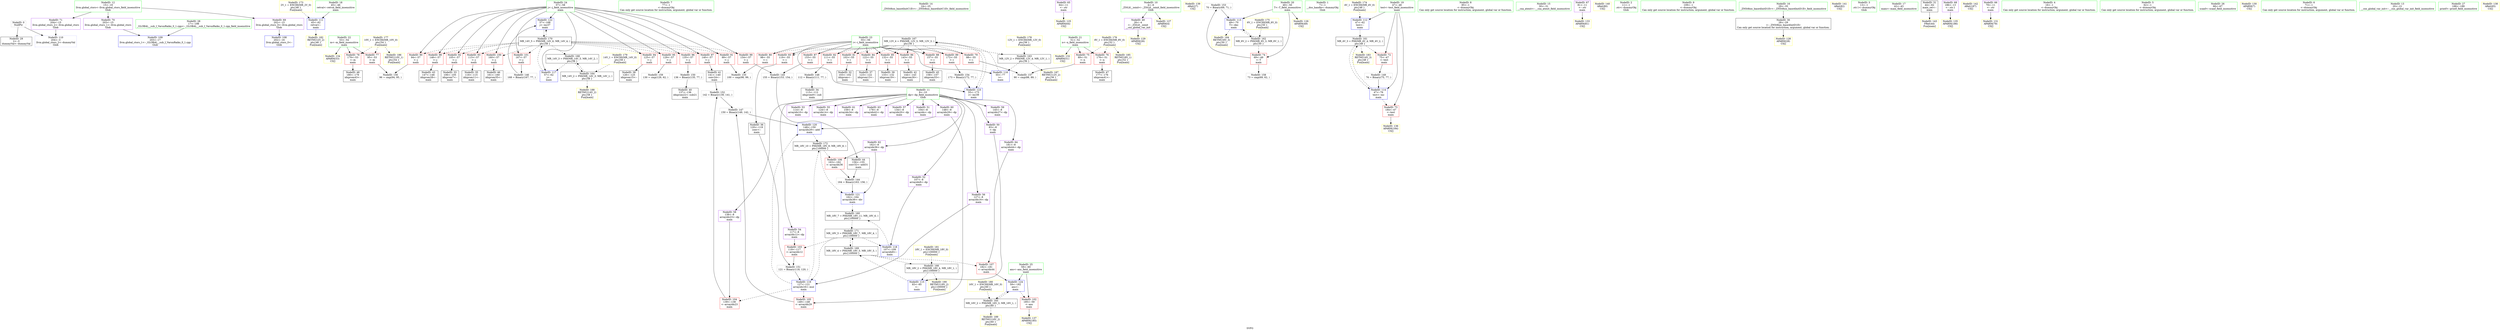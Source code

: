 digraph "SVFG" {
	label="SVFG";

	Node0x563e57b7b910 [shape=record,color=grey,label="{NodeID: 0\nNullPtr}"];
	Node0x563e57b7b910 -> Node0x563e57b7c890[style=solid];
	Node0x563e57b7b910 -> Node0x563e57b7e420[style=solid];
	Node0x563e57b8f3c0 [shape=record,color=yellow,style=double,label="{NodeID: 173\n2V_1 = ENCHI(MR_2V_0)\npts\{46 \}\nFun[main]}"];
	Node0x563e57b8f3c0 -> Node0x563e57b7e520[style=dashed];
	Node0x563e57b80b30 [shape=record,color=red,label="{NodeID: 90\n94\<--57\n\<--j\nmain\n}"];
	Node0x563e57b80b30 -> Node0x563e57b85870[style=solid];
	Node0x563e57b66360 [shape=record,color=green,label="{NodeID: 7\n77\<--1\n\<--dummyObj\nCan only get source location for instruction, argument, global var or function.}"];
	Node0x563e57b90420 [shape=record,color=yellow,style=double,label="{NodeID: 180\n16V_1 = ENCHI(MR_16V_0)\npts\{60 \}\nFun[main]}"];
	Node0x563e57b90420 -> Node0x563e57b8cbc0[style=dashed];
	Node0x563e57b7d930 [shape=record,color=red,label="{NodeID: 97\n140\<--57\n\<--j\nmain\n}"];
	Node0x563e57b7d930 -> Node0x563e57b7d2b0[style=solid];
	Node0x563e57b7be40 [shape=record,color=green,label="{NodeID: 14\n24\<--25\n_ZNSt8ios_base4InitC1Ev\<--_ZNSt8ios_base4InitC1Ev_field_insensitive\n}"];
	Node0x563e57b91480 [shape=record,color=yellow,style=double,label="{NodeID: 187\nRETMU(12V_2)\npts\{56 \}\nFun[main]}"];
	Node0x563e57b7dee0 [shape=record,color=red,label="{NodeID: 104\n139\<--138\n\<--arrayidx23\nmain\n}"];
	Node0x563e57b7dee0 -> Node0x563e57b85270[style=solid];
	Node0x563e57b7c230 [shape=record,color=green,label="{NodeID: 21\n51\<--52\nn\<--n_field_insensitive\nmain\n}"];
	Node0x563e57b7c230 -> Node0x563e57b7ff00[style=solid];
	Node0x563e57b7c230 -> Node0x563e57b7ffd0[style=solid];
	Node0x563e57b7c230 -> Node0x563e57b83e00[style=solid];
	Node0x563e57b7e520 [shape=record,color=blue,label="{NodeID: 111\n45\<--62\nretval\<--\nmain\n}"];
	Node0x563e57b7e520 -> Node0x563e57b905e0[style=dashed];
	Node0x563e57b7c790 [shape=record,color=green,label="{NodeID: 28\n17\<--198\n_GLOBAL__sub_I_VarunRaiko_0_1.cpp\<--_GLOBAL__sub_I_VarunRaiko_0_1.cpp_field_insensitive\n}"];
	Node0x563e57b7c790 -> Node0x563e57b7e320[style=solid];
	Node0x563e57b832a0 [shape=record,color=blue,label="{NodeID: 118\n107\<--109\narrayidx8\<--\nmain\n}"];
	Node0x563e57b832a0 -> Node0x563e57b8b2c0[style=dashed];
	Node0x563e57b7cdd0 [shape=record,color=black,label="{NodeID: 35\n116\<--115\nidxprom11\<--\nmain\n}"];
	Node0x563e57b83850 [shape=record,color=yellow,style=double,label="{NodeID: 125\nAPARM(64)\nCS[]}"];
	Node0x563e57b7d380 [shape=record,color=black,label="{NodeID: 42\n144\<--143\nidxprom26\<--\nmain\n}"];
	Node0x563e57b83e00 [shape=record,color=yellow,style=double,label="{NodeID: 132\nAPARM(51)\nCS[]}"];
	Node0x563e57b7e950 [shape=record,color=purple,label="{NodeID: 49\n26\<--4\n\<--_ZStL8__ioinit\n__cxx_global_var_init\n}"];
	Node0x563e57b7e950 -> Node0x563e57b83b90[style=solid];
	Node0x563e57b84370 [shape=record,color=yellow,style=double,label="{NodeID: 139\nARet(27)\nCS[]}"];
	Node0x563e57b7ef00 [shape=record,color=purple,label="{NodeID: 56\n127\<--8\narrayidx16\<--dp\nmain\n}"];
	Node0x563e57b7ef00 -> Node0x563e57b83370[style=solid];
	Node0x563e57b84970 [shape=record,color=grey,label="{NodeID: 146\n168 = Binary(167, 77, )\n}"];
	Node0x563e57b84970 -> Node0x563e57b835e0[style=solid];
	Node0x563e57b7f4b0 [shape=record,color=purple,label="{NodeID: 63\n178\<--8\narrayidx42\<--dp\nmain\n}"];
	Node0x563e57b853f0 [shape=record,color=grey,label="{NodeID: 153\n70 = Binary(69, 71, )\n}"];
	Node0x563e57b853f0 -> Node0x563e57b7e6c0[style=solid];
	Node0x563e57b7fa90 [shape=record,color=purple,label="{NodeID: 70\n203\<--15\nllvm.global_ctors_1\<--llvm.global_ctors\nGlob }"];
	Node0x563e57b7fa90 -> Node0x563e57b7e320[style=solid];
	Node0x563e57b8b2c0 [shape=record,color=black,label="{NodeID: 160\nMR_18V_7 = PHI(MR_18V_11, MR_18V_6, )\npts\{100000 \}\n}"];
	Node0x563e57b8b2c0 -> Node0x563e57b8e9c0[style=dashed];
	Node0x563e57b800a0 [shape=record,color=red,label="{NodeID: 77\n95\<--53\n\<--m\nmain\n}"];
	Node0x563e57b800a0 -> Node0x563e57b85870[style=solid];
	Node0x563e57b8d5c0 [shape=record,color=black,label="{NodeID: 167\nMR_12V_4 = PHI(MR_12V_5, MR_12V_3, )\npts\{56 \}\n}"];
	Node0x563e57b8d5c0 -> Node0x563e57b80240[style=dashed];
	Node0x563e57b8d5c0 -> Node0x563e57b80310[style=dashed];
	Node0x563e57b8d5c0 -> Node0x563e57b803e0[style=dashed];
	Node0x563e57b8d5c0 -> Node0x563e57b804b0[style=dashed];
	Node0x563e57b8d5c0 -> Node0x563e57b80580[style=dashed];
	Node0x563e57b8d5c0 -> Node0x563e57b80650[style=dashed];
	Node0x563e57b8d5c0 -> Node0x563e57b80720[style=dashed];
	Node0x563e57b8d5c0 -> Node0x563e57b807f0[style=dashed];
	Node0x563e57b8d5c0 -> Node0x563e57b808c0[style=dashed];
	Node0x563e57b8d5c0 -> Node0x563e57b80990[style=dashed];
	Node0x563e57b8d5c0 -> Node0x563e57b80a60[style=dashed];
	Node0x563e57b8d5c0 -> Node0x563e57b836b0[style=dashed];
	Node0x563e57b8d5c0 -> Node0x563e57b8c1c0[style=dashed];
	Node0x563e57b80650 [shape=record,color=red,label="{NodeID: 84\n122\<--55\n\<--i\nmain\n}"];
	Node0x563e57b80650 -> Node0x563e57b7cf70[style=solid];
	Node0x563e57b651d0 [shape=record,color=green,label="{NodeID: 1\n7\<--1\n__dso_handle\<--dummyObj\nGlob }"];
	Node0x563e57b8fee0 [shape=record,color=yellow,style=double,label="{NodeID: 174\n4V_1 = ENCHI(MR_4V_0)\npts\{48 \}\nFun[main]}"];
	Node0x563e57b8fee0 -> Node0x563e57b7e5f0[style=dashed];
	Node0x563e57b80c00 [shape=record,color=red,label="{NodeID: 91\n99\<--57\n\<--j\nmain\n}"];
	Node0x563e57b80c00 -> Node0x563e57b856f0[style=solid];
	Node0x563e57b663f0 [shape=record,color=green,label="{NodeID: 8\n85\<--1\n\<--dummyObj\nCan only get source location for instruction, argument, global var or function.}"];
	Node0x563e57b90500 [shape=record,color=yellow,style=double,label="{NodeID: 181\n18V_1 = ENCHI(MR_18V_0)\npts\{100000 \}\nFun[main]}"];
	Node0x563e57b90500 -> Node0x563e57b8d0c0[style=dashed];
	Node0x563e57b7da00 [shape=record,color=red,label="{NodeID: 98\n146\<--57\n\<--j\nmain\n}"];
	Node0x563e57b7da00 -> Node0x563e57b7d450[style=solid];
	Node0x563e57b7bed0 [shape=record,color=green,label="{NodeID: 15\n30\<--31\n__cxa_atexit\<--__cxa_atexit_field_insensitive\n}"];
	Node0x563e57b91560 [shape=record,color=yellow,style=double,label="{NodeID: 188\nRETMU(14V_2)\npts\{58 \}\nFun[main]}"];
	Node0x563e57b7dfb0 [shape=record,color=red,label="{NodeID: 105\n149\<--148\n\<--arrayidx29\nmain\n}"];
	Node0x563e57b7dfb0 -> Node0x563e57b84af0[style=solid];
	Node0x563e57b7c2c0 [shape=record,color=green,label="{NodeID: 22\n53\<--54\nm\<--m_field_insensitive\nmain\n}"];
	Node0x563e57b7c2c0 -> Node0x563e57b800a0[style=solid];
	Node0x563e57b7c2c0 -> Node0x563e57b80170[style=solid];
	Node0x563e57b7c2c0 -> Node0x563e57b83fa0[style=solid];
	Node0x563e57b7e5f0 [shape=record,color=blue,label="{NodeID: 112\n47\<--62\ntest\<--\nmain\n}"];
	Node0x563e57b7e5f0 -> Node0x563e57b8b7c0[style=dashed];
	Node0x563e57b7c890 [shape=record,color=black,label="{NodeID: 29\n2\<--3\ndummyVal\<--dummyVal\n}"];
	Node0x563e57b83370 [shape=record,color=blue,label="{NodeID: 119\n127\<--121\narrayidx16\<--mul\nmain\n}"];
	Node0x563e57b83370 -> Node0x563e57b7dee0[style=dashed];
	Node0x563e57b83370 -> Node0x563e57b7dfb0[style=dashed];
	Node0x563e57b83370 -> Node0x563e57b83440[style=dashed];
	Node0x563e57b83370 -> Node0x563e57b8eec0[style=dashed];
	Node0x563e57b7cea0 [shape=record,color=black,label="{NodeID: 36\n120\<--119\nconv\<--\nmain\n}"];
	Node0x563e57b7cea0 -> Node0x563e57b850f0[style=solid];
	Node0x563e57b83920 [shape=record,color=yellow,style=double,label="{NodeID: 126\nAPARM(49)\nCS[]}"];
	Node0x563e57b7d450 [shape=record,color=black,label="{NodeID: 43\n147\<--146\nidxprom28\<--\nmain\n}"];
	Node0x563e57b83ed0 [shape=record,color=yellow,style=double,label="{NodeID: 133\nAPARM(81)\nCS[]}"];
	Node0x563e57b7ea20 [shape=record,color=purple,label="{NodeID: 50\n83\<--8\n\<--dp\nmain\n}"];
	Node0x563e57b7ea20 -> Node0x563e57b83030[style=solid];
	Node0x563e57b84400 [shape=record,color=yellow,style=double,label="{NodeID: 140\nARet(80)\nCS[]}"];
	Node0x563e57b7efd0 [shape=record,color=purple,label="{NodeID: 57\n134\<--8\narrayidx20\<--dp\nmain\n}"];
	Node0x563e57b84af0 [shape=record,color=grey,label="{NodeID: 147\n150 = Binary(149, 142, )\n}"];
	Node0x563e57b84af0 -> Node0x563e57b83440[style=solid];
	Node0x563e57b7f580 [shape=record,color=purple,label="{NodeID: 64\n181\<--8\narrayidx44\<--dp\nmain\n}"];
	Node0x563e57b7f580 -> Node0x563e57b7e150[style=solid];
	Node0x563e57b85570 [shape=record,color=grey,label="{NodeID: 154\n173 = Binary(172, 77, )\n}"];
	Node0x563e57b85570 -> Node0x563e57b836b0[style=solid];
	Node0x563e57b7fb90 [shape=record,color=purple,label="{NodeID: 71\n204\<--15\nllvm.global_ctors_2\<--llvm.global_ctors\nGlob }"];
	Node0x563e57b7fb90 -> Node0x563e57b7e420[style=solid];
	Node0x563e57b8b7c0 [shape=record,color=black,label="{NodeID: 161\nMR_4V_3 = PHI(MR_4V_4, MR_4V_2, )\npts\{48 \}\n}"];
	Node0x563e57b8b7c0 -> Node0x563e57b7fc90[style=dashed];
	Node0x563e57b8b7c0 -> Node0x563e57b7e790[style=dashed];
	Node0x563e57b8b7c0 -> Node0x563e57b91100[style=dashed];
	Node0x563e57b80170 [shape=record,color=red,label="{NodeID: 78\n179\<--53\n\<--m\nmain\n}"];
	Node0x563e57b80170 -> Node0x563e57b7e880[style=solid];
	Node0x563e57b8dac0 [shape=record,color=black,label="{NodeID: 168\nMR_14V_3 = PHI(MR_14V_5, MR_14V_2, )\npts\{58 \}\n}"];
	Node0x563e57b8dac0 -> Node0x563e57b831d0[style=dashed];
	Node0x563e57b8dac0 -> Node0x563e57b8c6c0[style=dashed];
	Node0x563e57b80720 [shape=record,color=red,label="{NodeID: 85\n132\<--55\n\<--i\nmain\n}"];
	Node0x563e57b80720 -> Node0x563e57b7d110[style=solid];
	Node0x563e57b66540 [shape=record,color=green,label="{NodeID: 2\n11\<--1\n.str\<--dummyObj\nGlob }"];
	Node0x563e57b8ffc0 [shape=record,color=yellow,style=double,label="{NodeID: 175\n6V_1 = ENCHI(MR_6V_0)\npts\{50 \}\nFun[main]}"];
	Node0x563e57b8ffc0 -> Node0x563e57b8bcc0[style=dashed];
	Node0x563e57b80cd0 [shape=record,color=red,label="{NodeID: 92\n105\<--57\n\<--j\nmain\n}"];
	Node0x563e57b80cd0 -> Node0x563e57b7cc30[style=solid];
	Node0x563e57b7b3b0 [shape=record,color=green,label="{NodeID: 9\n109\<--1\n\<--dummyObj\nCan only get source location for instruction, argument, global var or function.}"];
	Node0x563e57b905e0 [shape=record,color=yellow,style=double,label="{NodeID: 182\nRETMU(2V_2)\npts\{46 \}\nFun[main]}"];
	Node0x563e57b7dad0 [shape=record,color=red,label="{NodeID: 99\n154\<--57\n\<--j\nmain\n}"];
	Node0x563e57b7dad0 -> Node0x563e57b847f0[style=solid];
	Node0x563e57b7bf60 [shape=record,color=green,label="{NodeID: 16\n29\<--35\n_ZNSt8ios_base4InitD1Ev\<--_ZNSt8ios_base4InitD1Ev_field_insensitive\n}"];
	Node0x563e57b7bf60 -> Node0x563e57b7c990[style=solid];
	Node0x563e57b91640 [shape=record,color=yellow,style=double,label="{NodeID: 189\nRETMU(16V_2)\npts\{60 \}\nFun[main]}"];
	Node0x563e57b7e080 [shape=record,color=red,label="{NodeID: 106\n163\<--162\n\<--arrayidx36\nmain\n}"];
	Node0x563e57b7e080 -> Node0x563e57b84670[style=solid];
	Node0x563e57b7c350 [shape=record,color=green,label="{NodeID: 23\n55\<--56\ni\<--i_field_insensitive\nmain\n}"];
	Node0x563e57b7c350 -> Node0x563e57b80240[style=solid];
	Node0x563e57b7c350 -> Node0x563e57b80310[style=solid];
	Node0x563e57b7c350 -> Node0x563e57b803e0[style=solid];
	Node0x563e57b7c350 -> Node0x563e57b804b0[style=solid];
	Node0x563e57b7c350 -> Node0x563e57b80580[style=solid];
	Node0x563e57b7c350 -> Node0x563e57b80650[style=solid];
	Node0x563e57b7c350 -> Node0x563e57b80720[style=solid];
	Node0x563e57b7c350 -> Node0x563e57b807f0[style=solid];
	Node0x563e57b7c350 -> Node0x563e57b808c0[style=solid];
	Node0x563e57b7c350 -> Node0x563e57b80990[style=solid];
	Node0x563e57b7c350 -> Node0x563e57b80a60[style=solid];
	Node0x563e57b7c350 -> Node0x563e57b83100[style=solid];
	Node0x563e57b7c350 -> Node0x563e57b836b0[style=solid];
	Node0x563e57b7e6c0 [shape=record,color=blue,label="{NodeID: 113\n49\<--70\nT\<--dec\nmain\n}"];
	Node0x563e57b7e6c0 -> Node0x563e57b8bcc0[style=dashed];
	Node0x563e57b7e6c0 -> Node0x563e57b911e0[style=dashed];
	Node0x563e57b7c990 [shape=record,color=black,label="{NodeID: 30\n28\<--29\n\<--_ZNSt8ios_base4InitD1Ev\nCan only get source location for instruction, argument, global var or function.}"];
	Node0x563e57b7c990 -> Node0x563e57b83ac0[style=solid];
	Node0x563e57b83440 [shape=record,color=blue,label="{NodeID: 120\n148\<--150\narrayidx29\<--add\nmain\n}"];
	Node0x563e57b83440 -> Node0x563e57b8eec0[style=dashed];
	Node0x563e57b7cf70 [shape=record,color=black,label="{NodeID: 37\n123\<--122\nidxprom13\<--\nmain\n}"];
	Node0x563e57b839f0 [shape=record,color=yellow,style=double,label="{NodeID: 127\nAPARM(4)\nCS[]}"];
	Node0x563e57b7d520 [shape=record,color=black,label="{NodeID: 44\n156\<--155\nconv32\<--add31\nmain\n}"];
	Node0x563e57b7d520 -> Node0x563e57b84670[style=solid];
	Node0x563e57b83fa0 [shape=record,color=yellow,style=double,label="{NodeID: 134\nAPARM(53)\nCS[]}"];
	Node0x563e57b7eaf0 [shape=record,color=purple,label="{NodeID: 51\n104\<--8\narrayidx\<--dp\nmain\n}"];
	Node0x563e57b84490 [shape=record,color=yellow,style=double,label="{NodeID: 141\nARet(82)\nCS[]}"];
	Node0x563e57b7f0a0 [shape=record,color=purple,label="{NodeID: 58\n138\<--8\narrayidx23\<--dp\nmain\n}"];
	Node0x563e57b7f0a0 -> Node0x563e57b7dee0[style=solid];
	Node0x563e57b84c70 [shape=record,color=grey,label="{NodeID: 148\n112 = Binary(111, 77, )\n}"];
	Node0x563e57b84c70 -> Node0x563e57b7cd00[style=solid];
	Node0x563e57b7f650 [shape=record,color=purple,label="{NodeID: 65\n64\<--11\n\<--.str\nmain\n}"];
	Node0x563e57b7f650 -> Node0x563e57b83850[style=solid];
	Node0x563e57b856f0 [shape=record,color=grey,label="{NodeID: 155\n100 = cmp(98, 99, )\n}"];
	Node0x563e57b7fc90 [shape=record,color=red,label="{NodeID: 72\n75\<--47\n\<--test\nmain\n}"];
	Node0x563e57b7fc90 -> Node0x563e57b84df0[style=solid];
	Node0x563e57b8bcc0 [shape=record,color=black,label="{NodeID: 162\nMR_6V_2 = PHI(MR_6V_3, MR_6V_1, )\npts\{50 \}\n}"];
	Node0x563e57b8bcc0 -> Node0x563e57b7fe30[style=dashed];
	Node0x563e57b8bcc0 -> Node0x563e57b7e6c0[style=dashed];
	Node0x563e57b80240 [shape=record,color=red,label="{NodeID: 79\n88\<--55\n\<--i\nmain\n}"];
	Node0x563e57b80240 -> Node0x563e57b859f0[style=solid];
	Node0x563e57b8dfc0 [shape=record,color=black,label="{NodeID: 169\nMR_18V_4 = PHI(MR_18V_5, MR_18V_3, )\npts\{100000 \}\n}"];
	Node0x563e57b8dfc0 -> Node0x563e57b7e150[style=dashed];
	Node0x563e57b8dfc0 -> Node0x563e57b8d0c0[style=dashed];
	Node0x563e57b8dfc0 -> Node0x563e57b8e9c0[style=dashed];
	Node0x563e57b807f0 [shape=record,color=red,label="{NodeID: 86\n143\<--55\n\<--i\nmain\n}"];
	Node0x563e57b807f0 -> Node0x563e57b7d380[style=solid];
	Node0x563e57b66660 [shape=record,color=green,label="{NodeID: 3\n13\<--1\n.str.1\<--dummyObj\nGlob }"];
	Node0x563e57b900a0 [shape=record,color=yellow,style=double,label="{NodeID: 176\n8V_1 = ENCHI(MR_8V_0)\npts\{52 \}\nFun[main]}"];
	Node0x563e57b900a0 -> Node0x563e57b7ff00[style=dashed];
	Node0x563e57b900a0 -> Node0x563e57b7ffd0[style=dashed];
	Node0x563e57b900a0 -> Node0x563e57b912c0[style=dashed];
	Node0x563e57b80da0 [shape=record,color=red,label="{NodeID: 93\n115\<--57\n\<--j\nmain\n}"];
	Node0x563e57b80da0 -> Node0x563e57b7cdd0[style=solid];
	Node0x563e57b7b480 [shape=record,color=green,label="{NodeID: 10\n4\<--6\n_ZStL8__ioinit\<--_ZStL8__ioinit_field_insensitive\nGlob }"];
	Node0x563e57b7b480 -> Node0x563e57b7e950[style=solid];
	Node0x563e57b7b480 -> Node0x563e57b839f0[style=solid];
	Node0x563e57b91100 [shape=record,color=yellow,style=double,label="{NodeID: 183\nRETMU(4V_3)\npts\{48 \}\nFun[main]}"];
	Node0x563e57b7dba0 [shape=record,color=red,label="{NodeID: 100\n160\<--57\n\<--j\nmain\n}"];
	Node0x563e57b7dba0 -> Node0x563e57b7d6c0[style=solid];
	Node0x563e57b7bff0 [shape=record,color=green,label="{NodeID: 17\n42\<--43\nmain\<--main_field_insensitive\n}"];
	Node0x563e57b91720 [shape=record,color=yellow,style=double,label="{NodeID: 190\nRETMU(18V_2)\npts\{100000 \}\nFun[main]}"];
	Node0x563e57b7e150 [shape=record,color=red,label="{NodeID: 107\n182\<--181\n\<--arrayidx44\nmain\n}"];
	Node0x563e57b7e150 -> Node0x563e57b83780[style=solid];
	Node0x563e57b7c420 [shape=record,color=green,label="{NodeID: 24\n57\<--58\nj\<--j_field_insensitive\nmain\n}"];
	Node0x563e57b7c420 -> Node0x563e57b80b30[style=solid];
	Node0x563e57b7c420 -> Node0x563e57b80c00[style=solid];
	Node0x563e57b7c420 -> Node0x563e57b80cd0[style=solid];
	Node0x563e57b7c420 -> Node0x563e57b80da0[style=solid];
	Node0x563e57b7c420 -> Node0x563e57b80e70[style=solid];
	Node0x563e57b7c420 -> Node0x563e57b80f40[style=solid];
	Node0x563e57b7c420 -> Node0x563e57b7d860[style=solid];
	Node0x563e57b7c420 -> Node0x563e57b7d930[style=solid];
	Node0x563e57b7c420 -> Node0x563e57b7da00[style=solid];
	Node0x563e57b7c420 -> Node0x563e57b7dad0[style=solid];
	Node0x563e57b7c420 -> Node0x563e57b7dba0[style=solid];
	Node0x563e57b7c420 -> Node0x563e57b7dc70[style=solid];
	Node0x563e57b7c420 -> Node0x563e57b831d0[style=solid];
	Node0x563e57b7c420 -> Node0x563e57b835e0[style=solid];
	Node0x563e57b7e790 [shape=record,color=blue,label="{NodeID: 114\n47\<--76\ntest\<--inc\nmain\n}"];
	Node0x563e57b7e790 -> Node0x563e57b7fd60[style=dashed];
	Node0x563e57b7e790 -> Node0x563e57b8b7c0[style=dashed];
	Node0x563e57b7ca90 [shape=record,color=black,label="{NodeID: 31\n44\<--62\nmain_ret\<--\nmain\n}"];
	Node0x563e57b7ca90 -> Node0x563e57b845b0[style=solid];
	Node0x563e57b83510 [shape=record,color=blue,label="{NodeID: 121\n162\<--164\narrayidx36\<--div\nmain\n}"];
	Node0x563e57b83510 -> Node0x563e57b8b2c0[style=dashed];
	Node0x563e57b7d040 [shape=record,color=black,label="{NodeID: 38\n126\<--125\nidxprom15\<--\nmain\n}"];
	Node0x563e57b83ac0 [shape=record,color=yellow,style=double,label="{NodeID: 128\nAPARM(28)\nCS[]}"];
	Node0x563e57b7d5f0 [shape=record,color=black,label="{NodeID: 45\n158\<--157\nidxprom33\<--\nmain\n}"];
	Node0x563e57b84070 [shape=record,color=yellow,style=double,label="{NodeID: 135\nAPARM(186)\nCS[]}"];
	Node0x563e57b7ebc0 [shape=record,color=purple,label="{NodeID: 52\n107\<--8\narrayidx8\<--dp\nmain\n}"];
	Node0x563e57b7ebc0 -> Node0x563e57b832a0[style=solid];
	Node0x563e57b84520 [shape=record,color=yellow,style=double,label="{NodeID: 142\nARet(187)\nCS[]}"];
	Node0x563e57b7f170 [shape=record,color=purple,label="{NodeID: 59\n145\<--8\narrayidx27\<--dp\nmain\n}"];
	Node0x563e57b84df0 [shape=record,color=grey,label="{NodeID: 149\n76 = Binary(75, 77, )\n}"];
	Node0x563e57b84df0 -> Node0x563e57b7e790[style=solid];
	Node0x563e57b7f720 [shape=record,color=purple,label="{NodeID: 66\n79\<--11\n\<--.str\nmain\n}"];
	Node0x563e57b7f720 -> Node0x563e57b83d30[style=solid];
	Node0x563e57b85870 [shape=record,color=grey,label="{NodeID: 156\n96 = cmp(94, 95, )\n}"];
	Node0x563e57b7fd60 [shape=record,color=red,label="{NodeID: 73\n184\<--47\n\<--test\nmain\n}"];
	Node0x563e57b7fd60 -> Node0x563e57b84140[style=solid];
	Node0x563e57b8c1c0 [shape=record,color=black,label="{NodeID: 163\nMR_12V_2 = PHI(MR_12V_4, MR_12V_1, )\npts\{56 \}\n}"];
	Node0x563e57b8c1c0 -> Node0x563e57b83100[style=dashed];
	Node0x563e57b8c1c0 -> Node0x563e57b91480[style=dashed];
	Node0x563e57b80310 [shape=record,color=red,label="{NodeID: 80\n98\<--55\n\<--i\nmain\n}"];
	Node0x563e57b80310 -> Node0x563e57b856f0[style=solid];
	Node0x563e57b8e4c0 [shape=record,color=black,label="{NodeID: 170\nMR_14V_5 = PHI(MR_14V_6, MR_14V_4, )\npts\{58 \}\n}"];
	Node0x563e57b8e4c0 -> Node0x563e57b80b30[style=dashed];
	Node0x563e57b8e4c0 -> Node0x563e57b80c00[style=dashed];
	Node0x563e57b8e4c0 -> Node0x563e57b80cd0[style=dashed];
	Node0x563e57b8e4c0 -> Node0x563e57b80da0[style=dashed];
	Node0x563e57b8e4c0 -> Node0x563e57b80e70[style=dashed];
	Node0x563e57b8e4c0 -> Node0x563e57b80f40[style=dashed];
	Node0x563e57b8e4c0 -> Node0x563e57b7d860[style=dashed];
	Node0x563e57b8e4c0 -> Node0x563e57b7d930[style=dashed];
	Node0x563e57b8e4c0 -> Node0x563e57b7da00[style=dashed];
	Node0x563e57b8e4c0 -> Node0x563e57b7dad0[style=dashed];
	Node0x563e57b8e4c0 -> Node0x563e57b7dba0[style=dashed];
	Node0x563e57b8e4c0 -> Node0x563e57b7dc70[style=dashed];
	Node0x563e57b8e4c0 -> Node0x563e57b835e0[style=dashed];
	Node0x563e57b8e4c0 -> Node0x563e57b8dac0[style=dashed];
	Node0x563e57b808c0 [shape=record,color=red,label="{NodeID: 87\n153\<--55\n\<--i\nmain\n}"];
	Node0x563e57b808c0 -> Node0x563e57b847f0[style=solid];
	Node0x563e57b669c0 [shape=record,color=green,label="{NodeID: 4\n16\<--1\n\<--dummyObj\nCan only get source location for instruction, argument, global var or function.}"];
	Node0x563e57b90180 [shape=record,color=yellow,style=double,label="{NodeID: 177\n10V_1 = ENCHI(MR_10V_0)\npts\{54 \}\nFun[main]}"];
	Node0x563e57b90180 -> Node0x563e57b800a0[style=dashed];
	Node0x563e57b90180 -> Node0x563e57b80170[style=dashed];
	Node0x563e57b90180 -> Node0x563e57b913a0[style=dashed];
	Node0x563e57b80e70 [shape=record,color=red,label="{NodeID: 94\n125\<--57\n\<--j\nmain\n}"];
	Node0x563e57b80e70 -> Node0x563e57b7d040[style=solid];
	Node0x563e57b66b10 [shape=record,color=green,label="{NodeID: 11\n8\<--10\ndp\<--dp_field_insensitive\nGlob }"];
	Node0x563e57b66b10 -> Node0x563e57b7ea20[style=solid];
	Node0x563e57b66b10 -> Node0x563e57b7eaf0[style=solid];
	Node0x563e57b66b10 -> Node0x563e57b7ebc0[style=solid];
	Node0x563e57b66b10 -> Node0x563e57b7ec90[style=solid];
	Node0x563e57b66b10 -> Node0x563e57b7ed60[style=solid];
	Node0x563e57b66b10 -> Node0x563e57b7ee30[style=solid];
	Node0x563e57b66b10 -> Node0x563e57b7ef00[style=solid];
	Node0x563e57b66b10 -> Node0x563e57b7efd0[style=solid];
	Node0x563e57b66b10 -> Node0x563e57b7f0a0[style=solid];
	Node0x563e57b66b10 -> Node0x563e57b7f170[style=solid];
	Node0x563e57b66b10 -> Node0x563e57b7f240[style=solid];
	Node0x563e57b66b10 -> Node0x563e57b7f310[style=solid];
	Node0x563e57b66b10 -> Node0x563e57b7f3e0[style=solid];
	Node0x563e57b66b10 -> Node0x563e57b7f4b0[style=solid];
	Node0x563e57b66b10 -> Node0x563e57b7f580[style=solid];
	Node0x563e57b911e0 [shape=record,color=yellow,style=double,label="{NodeID: 184\nRETMU(6V_3)\npts\{50 \}\nFun[main]}"];
	Node0x563e57b7dc70 [shape=record,color=red,label="{NodeID: 101\n167\<--57\n\<--j\nmain\n}"];
	Node0x563e57b7dc70 -> Node0x563e57b84970[style=solid];
	Node0x563e57b7c080 [shape=record,color=green,label="{NodeID: 18\n45\<--46\nretval\<--retval_field_insensitive\nmain\n}"];
	Node0x563e57b7c080 -> Node0x563e57b7e520[style=solid];
	Node0x563e57b7e220 [shape=record,color=blue,label="{NodeID: 108\n202\<--16\nllvm.global_ctors_0\<--\nGlob }"];
	Node0x563e57b7c4f0 [shape=record,color=green,label="{NodeID: 25\n59\<--60\nans\<--ans_field_insensitive\nmain\n}"];
	Node0x563e57b7c4f0 -> Node0x563e57b7dd40[style=solid];
	Node0x563e57b7c4f0 -> Node0x563e57b83780[style=solid];
	Node0x563e57b83030 [shape=record,color=blue,label="{NodeID: 115\n83\<--85\n\<--\nmain\n}"];
	Node0x563e57b83030 -> Node0x563e57b8dfc0[style=dashed];
	Node0x563e57b7cb60 [shape=record,color=black,label="{NodeID: 32\n103\<--102\nidxprom\<--\nmain\n}"];
	Node0x563e57b835e0 [shape=record,color=blue,label="{NodeID: 122\n57\<--168\nj\<--inc37\nmain\n}"];
	Node0x563e57b835e0 -> Node0x563e57b8e4c0[style=dashed];
	Node0x563e57b7d110 [shape=record,color=black,label="{NodeID: 39\n133\<--132\nidxprom19\<--\nmain\n}"];
	Node0x563e57b83b90 [shape=record,color=yellow,style=double,label="{NodeID: 129\nAPARM(26)\nCS[]}"];
	Node0x563e57b7d6c0 [shape=record,color=black,label="{NodeID: 46\n161\<--160\nidxprom35\<--\nmain\n}"];
	Node0x563e57b84140 [shape=record,color=yellow,style=double,label="{NodeID: 136\nAPARM(184)\nCS[]}"];
	Node0x563e57b7ec90 [shape=record,color=purple,label="{NodeID: 53\n114\<--8\narrayidx10\<--dp\nmain\n}"];
	Node0x563e57b845b0 [shape=record,color=yellow,style=double,label="{NodeID: 143\nFRet(44)\nFun[main]}"];
	Node0x563e57b7f240 [shape=record,color=purple,label="{NodeID: 60\n148\<--8\narrayidx29\<--dp\nmain\n}"];
	Node0x563e57b7f240 -> Node0x563e57b7dfb0[style=solid];
	Node0x563e57b7f240 -> Node0x563e57b83440[style=solid];
	Node0x563e57b84f70 [shape=record,color=grey,label="{NodeID: 150\n136 = Binary(135, 77, )\n}"];
	Node0x563e57b84f70 -> Node0x563e57b7d1e0[style=solid];
	Node0x563e57b7f7f0 [shape=record,color=purple,label="{NodeID: 67\n81\<--11\n\<--.str\nmain\n}"];
	Node0x563e57b7f7f0 -> Node0x563e57b83ed0[style=solid];
	Node0x563e57b859f0 [shape=record,color=grey,label="{NodeID: 157\n90 = cmp(88, 89, )\n}"];
	Node0x563e57b7fe30 [shape=record,color=red,label="{NodeID: 74\n69\<--49\n\<--T\nmain\n}"];
	Node0x563e57b7fe30 -> Node0x563e57b853f0[style=solid];
	Node0x563e57b7fe30 -> Node0x563e57b85b70[style=solid];
	Node0x563e57b8c6c0 [shape=record,color=black,label="{NodeID: 164\nMR_14V_2 = PHI(MR_14V_3, MR_14V_1, )\npts\{58 \}\n}"];
	Node0x563e57b8c6c0 -> Node0x563e57b8dac0[style=dashed];
	Node0x563e57b8c6c0 -> Node0x563e57b91560[style=dashed];
	Node0x563e57b803e0 [shape=record,color=red,label="{NodeID: 81\n102\<--55\n\<--i\nmain\n}"];
	Node0x563e57b803e0 -> Node0x563e57b7cb60[style=solid];
	Node0x563e57b8e9c0 [shape=record,color=black,label="{NodeID: 171\nMR_18V_5 = PHI(MR_18V_7, MR_18V_4, )\npts\{100000 \}\n}"];
	Node0x563e57b8e9c0 -> Node0x563e57b7de10[style=dashed];
	Node0x563e57b8e9c0 -> Node0x563e57b832a0[style=dashed];
	Node0x563e57b8e9c0 -> Node0x563e57b83370[style=dashed];
	Node0x563e57b8e9c0 -> Node0x563e57b8dfc0[style=dashed];
	Node0x563e57b80990 [shape=record,color=red,label="{NodeID: 88\n157\<--55\n\<--i\nmain\n}"];
	Node0x563e57b80990 -> Node0x563e57b7d5f0[style=solid];
	Node0x563e57b66810 [shape=record,color=green,label="{NodeID: 5\n62\<--1\n\<--dummyObj\nCan only get source location for instruction, argument, global var or function.}"];
	Node0x563e57b90260 [shape=record,color=yellow,style=double,label="{NodeID: 178\n12V_1 = ENCHI(MR_12V_0)\npts\{56 \}\nFun[main]}"];
	Node0x563e57b90260 -> Node0x563e57b8c1c0[style=dashed];
	Node0x563e57b80f40 [shape=record,color=red,label="{NodeID: 95\n129\<--57\n\<--j\nmain\n}"];
	Node0x563e57b80f40 -> Node0x563e57b85cf0[style=solid];
	Node0x563e57b66be0 [shape=record,color=green,label="{NodeID: 12\n15\<--19\nllvm.global_ctors\<--llvm.global_ctors_field_insensitive\nGlob }"];
	Node0x563e57b66be0 -> Node0x563e57b7f990[style=solid];
	Node0x563e57b66be0 -> Node0x563e57b7fa90[style=solid];
	Node0x563e57b66be0 -> Node0x563e57b7fb90[style=solid];
	Node0x563e57b912c0 [shape=record,color=yellow,style=double,label="{NodeID: 185\nRETMU(8V_1)\npts\{52 \}\nFun[main]}"];
	Node0x563e57b7dd40 [shape=record,color=red,label="{NodeID: 102\n185\<--59\n\<--ans\nmain\n}"];
	Node0x563e57b7dd40 -> Node0x563e57b84210[style=solid];
	Node0x563e57b7c110 [shape=record,color=green,label="{NodeID: 19\n47\<--48\ntest\<--test_field_insensitive\nmain\n}"];
	Node0x563e57b7c110 -> Node0x563e57b7fc90[style=solid];
	Node0x563e57b7c110 -> Node0x563e57b7fd60[style=solid];
	Node0x563e57b7c110 -> Node0x563e57b7e5f0[style=solid];
	Node0x563e57b7c110 -> Node0x563e57b7e790[style=solid];
	Node0x563e57b7e320 [shape=record,color=blue,label="{NodeID: 109\n203\<--17\nllvm.global_ctors_1\<--_GLOBAL__sub_I_VarunRaiko_0_1.cpp\nGlob }"];
	Node0x563e57b7c5c0 [shape=record,color=green,label="{NodeID: 26\n66\<--67\nscanf\<--scanf_field_insensitive\n}"];
	Node0x563e57b83100 [shape=record,color=blue,label="{NodeID: 116\n55\<--77\ni\<--\nmain\n}"];
	Node0x563e57b83100 -> Node0x563e57b8d5c0[style=dashed];
	Node0x563e57b7cc30 [shape=record,color=black,label="{NodeID: 33\n106\<--105\nidxprom7\<--\nmain\n}"];
	Node0x563e57b836b0 [shape=record,color=blue,label="{NodeID: 123\n55\<--173\ni\<--inc39\nmain\n}"];
	Node0x563e57b836b0 -> Node0x563e57b8d5c0[style=dashed];
	Node0x563e57b7d1e0 [shape=record,color=black,label="{NodeID: 40\n137\<--136\nidxprom22\<--sub21\nmain\n}"];
	Node0x563e57b83c60 [shape=record,color=yellow,style=double,label="{NodeID: 130\nAPARM(7)\nCS[]}"];
	Node0x563e57b7d790 [shape=record,color=black,label="{NodeID: 47\n177\<--176\nidxprom41\<--\nmain\n}"];
	Node0x563e57b84210 [shape=record,color=yellow,style=double,label="{NodeID: 137\nAPARM(185)\nCS[]}"];
	Node0x563e57b7ed60 [shape=record,color=purple,label="{NodeID: 54\n117\<--8\narrayidx12\<--dp\nmain\n}"];
	Node0x563e57b7ed60 -> Node0x563e57b7de10[style=solid];
	Node0x563e57b84670 [shape=record,color=grey,label="{NodeID: 144\n164 = Binary(163, 156, )\n}"];
	Node0x563e57b84670 -> Node0x563e57b83510[style=solid];
	Node0x563e57b7f310 [shape=record,color=purple,label="{NodeID: 61\n159\<--8\narrayidx34\<--dp\nmain\n}"];
	Node0x563e57b850f0 [shape=record,color=grey,label="{NodeID: 151\n121 = Binary(118, 120, )\n}"];
	Node0x563e57b850f0 -> Node0x563e57b83370[style=solid];
	Node0x563e57b7f8c0 [shape=record,color=purple,label="{NodeID: 68\n186\<--13\n\<--.str.1\nmain\n}"];
	Node0x563e57b7f8c0 -> Node0x563e57b84070[style=solid];
	Node0x563e57b85b70 [shape=record,color=grey,label="{NodeID: 158\n73 = cmp(69, 62, )\n}"];
	Node0x563e57b7ff00 [shape=record,color=red,label="{NodeID: 75\n89\<--51\n\<--n\nmain\n}"];
	Node0x563e57b7ff00 -> Node0x563e57b859f0[style=solid];
	Node0x563e57b8cbc0 [shape=record,color=black,label="{NodeID: 165\nMR_16V_2 = PHI(MR_16V_3, MR_16V_1, )\npts\{60 \}\n}"];
	Node0x563e57b8cbc0 -> Node0x563e57b83780[style=dashed];
	Node0x563e57b8cbc0 -> Node0x563e57b91640[style=dashed];
	Node0x563e57b804b0 [shape=record,color=red,label="{NodeID: 82\n111\<--55\n\<--i\nmain\n}"];
	Node0x563e57b804b0 -> Node0x563e57b84c70[style=solid];
	Node0x563e57b8eec0 [shape=record,color=black,label="{NodeID: 172\nMR_18V_10 = PHI(MR_18V_9, MR_18V_8, )\npts\{100000 \}\n}"];
	Node0x563e57b8eec0 -> Node0x563e57b7e080[style=dashed];
	Node0x563e57b8eec0 -> Node0x563e57b83510[style=dashed];
	Node0x563e57b80a60 [shape=record,color=red,label="{NodeID: 89\n172\<--55\n\<--i\nmain\n}"];
	Node0x563e57b80a60 -> Node0x563e57b85570[style=solid];
	Node0x563e57b668a0 [shape=record,color=green,label="{NodeID: 6\n71\<--1\n\<--dummyObj\nCan only get source location for instruction, argument, global var or function.}"];
	Node0x563e57b90340 [shape=record,color=yellow,style=double,label="{NodeID: 179\n14V_1 = ENCHI(MR_14V_0)\npts\{58 \}\nFun[main]}"];
	Node0x563e57b90340 -> Node0x563e57b8c6c0[style=dashed];
	Node0x563e57b7d860 [shape=record,color=red,label="{NodeID: 96\n135\<--57\n\<--j\nmain\n}"];
	Node0x563e57b7d860 -> Node0x563e57b84f70[style=solid];
	Node0x563e57b7bdb0 [shape=record,color=green,label="{NodeID: 13\n20\<--21\n__cxx_global_var_init\<--__cxx_global_var_init_field_insensitive\n}"];
	Node0x563e57b913a0 [shape=record,color=yellow,style=double,label="{NodeID: 186\nRETMU(10V_1)\npts\{54 \}\nFun[main]}"];
	Node0x563e57b7de10 [shape=record,color=red,label="{NodeID: 103\n118\<--117\n\<--arrayidx12\nmain\n}"];
	Node0x563e57b7de10 -> Node0x563e57b850f0[style=solid];
	Node0x563e57b7c1a0 [shape=record,color=green,label="{NodeID: 20\n49\<--50\nT\<--T_field_insensitive\nmain\n}"];
	Node0x563e57b7c1a0 -> Node0x563e57b7fe30[style=solid];
	Node0x563e57b7c1a0 -> Node0x563e57b7e6c0[style=solid];
	Node0x563e57b7c1a0 -> Node0x563e57b83920[style=solid];
	Node0x563e57b7e420 [shape=record,color=blue, style = dotted,label="{NodeID: 110\n204\<--3\nllvm.global_ctors_2\<--dummyVal\nGlob }"];
	Node0x563e57b7c690 [shape=record,color=green,label="{NodeID: 27\n188\<--189\nprintf\<--printf_field_insensitive\n}"];
	Node0x563e57b831d0 [shape=record,color=blue,label="{NodeID: 117\n57\<--62\nj\<--\nmain\n}"];
	Node0x563e57b831d0 -> Node0x563e57b8e4c0[style=dashed];
	Node0x563e57b7cd00 [shape=record,color=black,label="{NodeID: 34\n113\<--112\nidxprom9\<--sub\nmain\n}"];
	Node0x563e57b83780 [shape=record,color=blue,label="{NodeID: 124\n59\<--182\nans\<--\nmain\n}"];
	Node0x563e57b83780 -> Node0x563e57b7dd40[style=dashed];
	Node0x563e57b83780 -> Node0x563e57b8cbc0[style=dashed];
	Node0x563e57b7d2b0 [shape=record,color=black,label="{NodeID: 41\n141\<--140\nconv24\<--\nmain\n}"];
	Node0x563e57b7d2b0 -> Node0x563e57b85270[style=solid];
	Node0x563e57b83d30 [shape=record,color=yellow,style=double,label="{NodeID: 131\nAPARM(79)\nCS[]}"];
	Node0x563e57b7e880 [shape=record,color=black,label="{NodeID: 48\n180\<--179\nidxprom43\<--\nmain\n}"];
	Node0x563e57b842e0 [shape=record,color=yellow,style=double,label="{NodeID: 138\nARet(65)\nCS[]}"];
	Node0x563e57b7ee30 [shape=record,color=purple,label="{NodeID: 55\n124\<--8\narrayidx14\<--dp\nmain\n}"];
	Node0x563e57b847f0 [shape=record,color=grey,label="{NodeID: 145\n155 = Binary(153, 154, )\n}"];
	Node0x563e57b847f0 -> Node0x563e57b7d520[style=solid];
	Node0x563e57b7f3e0 [shape=record,color=purple,label="{NodeID: 62\n162\<--8\narrayidx36\<--dp\nmain\n}"];
	Node0x563e57b7f3e0 -> Node0x563e57b7e080[style=solid];
	Node0x563e57b7f3e0 -> Node0x563e57b83510[style=solid];
	Node0x563e57b85270 [shape=record,color=grey,label="{NodeID: 152\n142 = Binary(139, 141, )\n}"];
	Node0x563e57b85270 -> Node0x563e57b84af0[style=solid];
	Node0x563e57b7f990 [shape=record,color=purple,label="{NodeID: 69\n202\<--15\nllvm.global_ctors_0\<--llvm.global_ctors\nGlob }"];
	Node0x563e57b7f990 -> Node0x563e57b7e220[style=solid];
	Node0x563e57b85cf0 [shape=record,color=grey,label="{NodeID: 159\n130 = cmp(129, 62, )\n}"];
	Node0x563e57b7ffd0 [shape=record,color=red,label="{NodeID: 76\n176\<--51\n\<--n\nmain\n}"];
	Node0x563e57b7ffd0 -> Node0x563e57b7d790[style=solid];
	Node0x563e57b8d0c0 [shape=record,color=black,label="{NodeID: 166\nMR_18V_2 = PHI(MR_18V_4, MR_18V_1, )\npts\{100000 \}\n}"];
	Node0x563e57b8d0c0 -> Node0x563e57b83030[style=dashed];
	Node0x563e57b8d0c0 -> Node0x563e57b91720[style=dashed];
	Node0x563e57b80580 [shape=record,color=red,label="{NodeID: 83\n119\<--55\n\<--i\nmain\n}"];
	Node0x563e57b80580 -> Node0x563e57b7cea0[style=solid];
}
